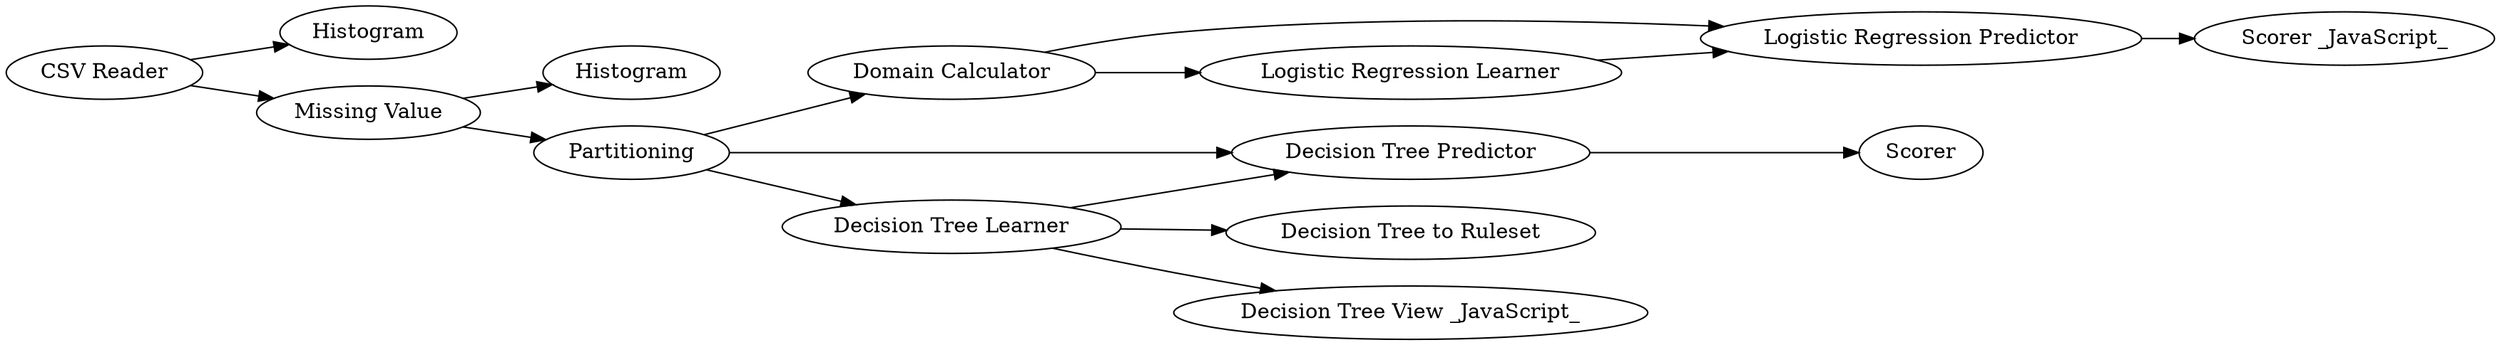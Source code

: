 digraph {
	1 [label="CSV Reader"]
	2 [label=Histogram]
	3 [label=Histogram]
	4 [label="Missing Value"]
	9 [label="Logistic Regression Predictor"]
	10 [label="Scorer _JavaScript_"]
	11 [label=Partitioning]
	12 [label="Logistic Regression Learner"]
	13 [label="Domain Calculator"]
	14 [label="Decision Tree Learner"]
	15 [label="Decision Tree Predictor"]
	16 [label="Decision Tree to Ruleset"]
	17 [label="Decision Tree View _JavaScript_"]
	18 [label=Scorer]
	1 -> 2
	1 -> 4
	4 -> 3
	4 -> 11
	9 -> 10
	11 -> 13
	11 -> 14
	11 -> 15
	12 -> 9
	13 -> 12
	13 -> 9
	14 -> 15
	14 -> 17
	14 -> 16
	15 -> 18
	rankdir=LR
}
